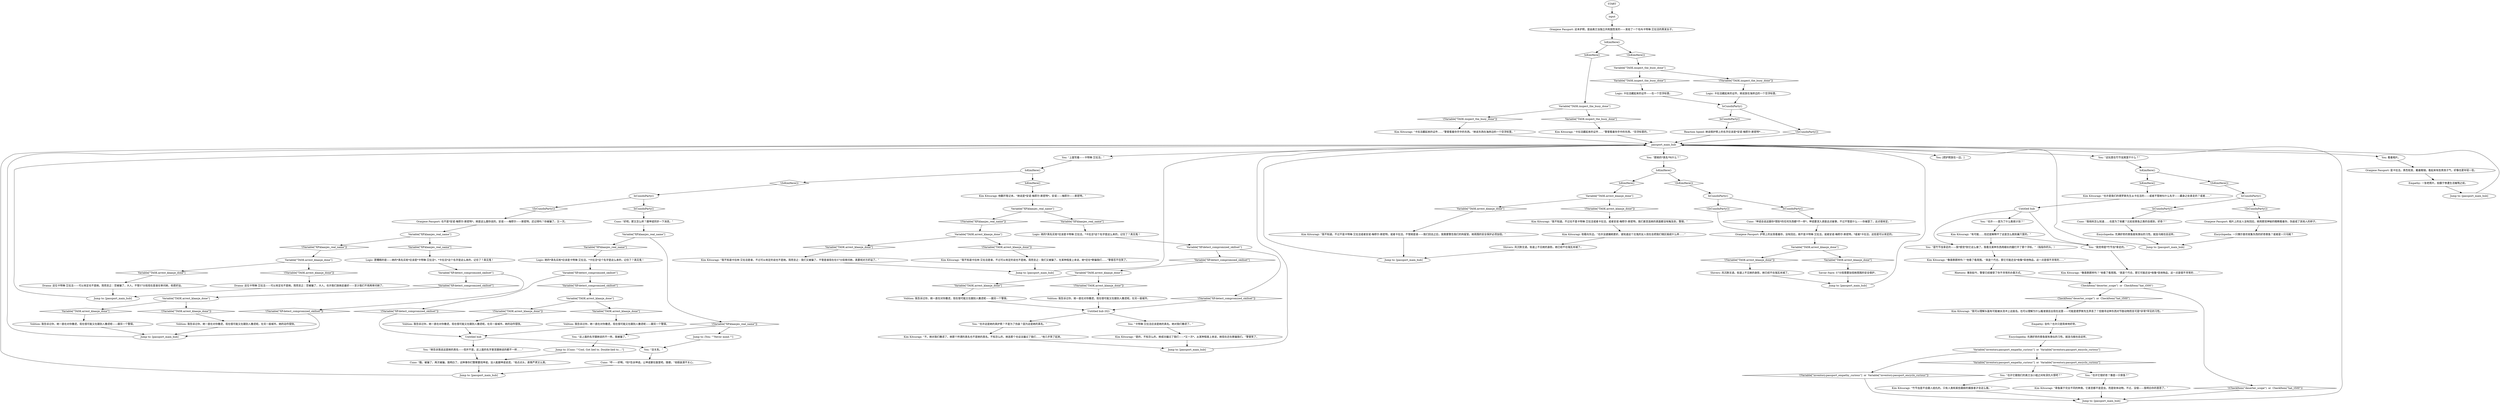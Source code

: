 # INVENTORY / KLAASJE PASSPORT
# This is the inventory interaction folder for the readable item: Klaasje's Passport!
# ==================================================
digraph G {
	  0 [label="START"];
	  1 [label="input"];
	  2 [label="Logic: 卡拉洁藏起来的证件——在一个空浮标里。"];
	  3 [label="Oranjese Passport: 相片上的女人没有回应。她用那双神秘的眼睛看着你，伪装成了其他人的样子。"];
	  4 [label="Encyclopedia: 一只偶尔喜欢收集东西的好奇章鱼？或者是一只乌贼？"];
	  5 [label="Cuno: “坤诺会说这跟你*想到*的任何东西都*不一样*。坤诺要深入调查这点破事，不过不管是什么——你被耍了。这点很肯定。”"];
	  6 [label="Shivers: 风沉默无语。街道上不见她的身影。她已经不在瑞瓦肖城了。"];
	  7 [label="Encyclopedia: 充满好奇的章鱼就有类似的习性。就连乌贼也会这样。"];
	  8 [label="Untitled hub (02)"];
	  9 [label="Kim Kitsuragi: 他翻开笔记本。“她说是*安诺·梅耶尔-斯密特*。安诺——梅耶尔——斯密特。”"];
	  10 [label="You: “也许它跟我们的奥兰治小姐之间有深仇大恨吧？”"];
	  11 [label="Kim Kitsuragi: “不。她对我们撒谎了。她那个所谓的真名也不是她的真名。不知怎么的，她连那个也设法骗过了我们……”他几乎笑了起来。"];
	  12 [label="Variable[\"TASK.arrest_klaasje_done\"]"];
	  13 [label="Variable[\"TASK.arrest_klaasje_done\"]", shape=diamond];
	  14 [label="!(Variable[\"TASK.arrest_klaasje_done\"])", shape=diamond];
	  15 [label="Jump to: [Cuno: \"\"Cool. Got lied to. Double-lied to....\"]"];
	  16 [label="Variable[\"TASK.arrest_klaasje_done\"]"];
	  17 [label="Variable[\"TASK.arrest_klaasje_done\"]", shape=diamond];
	  18 [label="!(Variable[\"TASK.arrest_klaasje_done\"])", shape=diamond];
	  19 [label="Empathy: 会吗？也许只是简单地好奇。"];
	  20 [label="Variable[\"TASK.arrest_klaasje_done\"]"];
	  21 [label="Variable[\"TASK.arrest_klaasje_done\"]", shape=diamond];
	  22 [label="!(Variable[\"TASK.arrest_klaasje_done\"])", shape=diamond];
	  23 [label="Variable[\"XP.klaasjes_real_name\"]"];
	  24 [label="Variable[\"XP.klaasjes_real_name\"]", shape=diamond];
	  25 [label="!(Variable[\"XP.klaasjes_real_name\"])", shape=diamond];
	  26 [label="Kim Kitsuragi: “像喜鹊那样吗？”他看了看周围。“真是个巧合。那它可能还会*收集*其他物品，这一点是很不寻常的……”"];
	  27 [label="Oranjese Passport: 是卡拉洁。黑色短发，戴着眼镜。看起来有些男孩子气，好像也更年轻一些。"];
	  28 [label="Kim Kitsuragi: “我不知道卡拉林·艾拉洁是谁，不过可以肯定的说也不是她。简而言之：我们又被骗了。在某种程度上来说，她*还在*欺骗我们……”警督忍不住笑了。"];
	  29 [label="You: [把护照放在一边。]"];
	  30 [label="Drama: 这位卡特琳·艾拉洁——可以肯定也不是她。简而言之：您被骗了，大人。也许我们放她走最好——至少我们不用再审问她了。"];
	  31 [label="Variable[\"TASK.arrest_klaasje_done\"]"];
	  32 [label="Variable[\"TASK.arrest_klaasje_done\"]", shape=diamond];
	  33 [label="!(Variable[\"TASK.arrest_klaasje_done\"])", shape=diamond];
	  34 [label="IsKimHere()"];
	  35 [label="IsKimHere()", shape=diamond];
	  36 [label="!(IsKimHere())", shape=diamond];
	  37 [label="Jump to: [passport_main_hub]"];
	  38 [label="Savoir Faire: 57分局需要加倍她周围的安全保护。"];
	  39 [label="Jump to: [passport_main_hub]"];
	  40 [label="You: “这玩意在竹节虫窝里干什么？”"];
	  41 [label="Untitled hub"];
	  42 [label="You: “是竹节虫拿走的——我*感觉*到它这么做了。我看见某种东西用细长的腿打开了那个浮标。”（指指你的头。）"];
	  43 [label="You: “卡特琳·艾拉洁应该是她的真名。她对我们撒谎了。”"];
	  44 [label="Variable[\"TASK.arrest_klaasje_done\"]"];
	  45 [label="Variable[\"TASK.arrest_klaasje_done\"]", shape=diamond];
	  46 [label="!(Variable[\"TASK.arrest_klaasje_done\"])", shape=diamond];
	  47 [label="Jump to: [passport_main_hub]"];
	  48 [label="Variable[\"XP.detect_compromized_skillset\"]"];
	  49 [label="Variable[\"XP.detect_compromized_skillset\"]", shape=diamond];
	  50 [label="!(Variable[\"XP.detect_compromized_skillset\"])", shape=diamond];
	  51 [label="You: “那她的*真名*叫什么？”"];
	  52 [label="Jump to: [passport_main_hub]"];
	  53 [label="Kim Kitsuragi: “卡拉洁藏起来的证件……”警督看着你手中的东西。“空浮标里的。”"];
	  54 [label="passport_main_hub"];
	  55 [label="You: 看着相片。"];
	  56 [label="Kim Kitsuragi: “是的，不知怎么的，她成功骗过了我们——*又一次*。从某种程度上来说，她现在还在欺骗我们。”警督笑了。"];
	  57 [label="Kim Kitsuragi: “我不知道卡拉林·艾拉洁是谁，不过可以肯定的说也不是她。简而言之：我们又被骗了。不管是谁现在在57分局审问她，真要祝对方好运了。”"];
	  58 [label="Variable[\"TASK.inspect_the_buoy_done\"]"];
	  59 [label="Variable[\"TASK.inspect_the_buoy_done\"]", shape=diamond];
	  60 [label="!(Variable[\"TASK.inspect_the_buoy_done\"])", shape=diamond];
	  61 [label="You: “这上面的名字跟她说的不一样。我被骗了。”"];
	  62 [label="Reaction Speed: 她说假护照上的名字应该是*安诺·梅耶尔-斯密特*……"];
	  63 [label="Volition: 我告诉过你，她一直在对你撒谎，现在很可能又在跟别人撒谎呢——跟另一个警探。"];
	  64 [label="Volition: 我告诉过你，她一直在对你撒谎，现在很可能又在跟别人撒谎呢。在另一座城市。她的动作很快。"];
	  65 [label="Kim Kitsuragi: “像喜鹊那样吗？”他看了看周围。“真是个巧合。那它可能还会*收集*其他物品，这一点是很不寻常的……”"];
	  66 [label="CheckItem(\"deserter_scope\")  or  CheckItem(\"hat_t500\")"];
	  67 [label="CheckItem(\"deserter_scope\")  or  CheckItem(\"hat_t500\")", shape=diamond];
	  68 [label="!(CheckItem(\"deserter_scope\")  or  CheckItem(\"hat_t500\"))", shape=diamond];
	  69 [label="Jump to: [passport_main_hub]"];
	  70 [label="Kim Kitsuragi: “我不知道。不过也不是卡特琳·艾拉洁或者卡拉洁。或者安诺·梅耶尔-斯密特。我们甚至连她的表面都没有触及到，警探。”"];
	  71 [label="Kim Kitsuragi: “卡拉洁藏起来的证件……”警督看着你手中的东西。“她说东西在海岸边的一个空浮标里。”"];
	  72 [label="Encyclopedia: 充满好奇的章鱼就有类似的习性。就连乌贼也会这样。"];
	  73 [label="Oranjese Passport: 也不是*安诺·梅耶尔-斯密特*。她是这么跟你说的。安诺——梅耶尔——斯密特。还记得吗？你被骗了。又一次。"];
	  74 [label="Oranjese Passport: 护照上的女孩看着你，没有回应。她不是卡特琳·艾拉洁。或者安诺·梅耶尔-斯密特。*或者*卡拉洁。这些是可以肯定的。"];
	  75 [label="You: “上面写着——卡特琳·艾拉洁。”"];
	  76 [label="IsKimHere()"];
	  77 [label="IsKimHere()", shape=diamond];
	  78 [label="!(IsKimHere())", shape=diamond];
	  79 [label="You: “她告诉我说这是她的真名——但并不是。这上面的名字甚至跟她说的都不一样……”"];
	  80 [label="Jump to: [passport_main_hub]"];
	  81 [label="Empathy: 一张老照片。拍摄于惨遭生活摧残之前。"];
	  82 [label="Kim Kitsuragi: “章鱼属于完全不同的种类。它甚至都不是昆虫，而是软体动物。不过，没错——我明白你的意思了。”"];
	  83 [label="Kim Kitsuragi: “竹节虫是不会跟人结仇的。只有人类和某些跟踪的捕食者才会这么做。”"];
	  84 [label="Jump to: [passport_main_hub]"];
	  85 [label="Variable[\"XP.klaasjes_real_name\"]"];
	  86 [label="Variable[\"XP.klaasjes_real_name\"]", shape=diamond];
	  87 [label="!(Variable[\"XP.klaasjes_real_name\"])", shape=diamond];
	  88 [label="Jump to: [passport_main_hub]"];
	  89 [label="Jump to: [You: \"\"Never mind.\"\"]"];
	  90 [label="Logic: 更糟糕的是——她的*真名实姓*应该是*卡特琳·艾拉洁*。*卡拉洁*这个名字是这么来的，记住了？真见鬼！"];
	  91 [label="Kim Kitsuragi: “有可能……但还是解释不了这是怎么跑到巢穴里的。”"];
	  92 [label="You: “也许这是她的真护照？不是为了伪装？因为这是她的真名。”"];
	  93 [label="Jump to: [passport_main_hub]"];
	  94 [label="Oranjese Passport: 这本护照，是由奥兰治独立共和国签发的——发给了一个名叫卡特琳·艾拉洁的黑发女子。"];
	  95 [label="Volition: 我告诉过你，她一直在对你撒谎，现在很可能又在跟别人撒谎呢——跟另一个警探。"];
	  96 [label="Logic: 她的*真名实姓*应该是卡特琳·艾拉洁。*卡拉洁*这个名字是这么来的，记住了？真见鬼！"];
	  97 [label="Cuno: “哼——好啊。*别*告诉坤诺。让坤诺蒙在鼓里吧。随便。”他假装漠不关心。"];
	  98 [label="Variable[\"XP.klaasjes_real_name\"]"];
	  99 [label="Variable[\"XP.klaasjes_real_name\"]", shape=diamond];
	  100 [label="!(Variable[\"XP.klaasjes_real_name\"])", shape=diamond];
	  101 [label="Rhetoric: 事到如今，警督已经接受了你不寻常的办案方式。"];
	  102 [label="Volition: 我告诉过你，她一直在对你撒谎，现在很可能又在跟别人撒谎呢。在另一座城市。"];
	  103 [label="Kim Kitsuragi: “我不知道。不过不是卡特琳·艾拉洁或者安诺·梅耶尔-斯密特。或者卡拉洁。不管她是谁——我们回去之后，我需要警告我们的拘留室。她周围的安全保护必须加倍。”"];
	  104 [label="IsCunoInParty()"];
	  105 [label="IsCunoInParty()", shape=diamond];
	  106 [label="!(IsCunoInParty())", shape=diamond];
	  107 [label="Drama: 这位卡特琳·艾拉洁——可以肯定也不是她。简而言之：您被骗了，大人。不管57分局现在是谁在审问她，祝君好运。"];
	  108 [label="Variable[\"inventory.passport_empathy_curious\"]  or  Variable[\"inventory.passport_encyclo_curious\"]"];
	  109 [label="Variable[\"inventory.passport_empathy_curious\"]  or  Variable[\"inventory.passport_encyclo_curious\"]", shape=diamond];
	  110 [label="!(Variable[\"inventory.passport_empathy_curious\"]  or  Variable[\"inventory.passport_encyclo_curious\"])", shape=diamond];
	  112 [label="IsCunoInParty()"];
	  113 [label="IsCunoInParty()", shape=diamond];
	  114 [label="!(IsCunoInParty())", shape=diamond];
	  115 [label="Variable[\"TASK.inspect_the_buoy_done\"]"];
	  116 [label="Variable[\"TASK.inspect_the_buoy_done\"]", shape=diamond];
	  117 [label="!(Variable[\"TASK.inspect_the_buoy_done\"])", shape=diamond];
	  118 [label="Cuno: “我他妈怎么知道……也是为了收藏？比如说章鱼之类的会感到，好奇？”"];
	  119 [label="IsKimHere()"];
	  120 [label="IsKimHere()", shape=diamond];
	  121 [label="!(IsKimHere())", shape=diamond];
	  122 [label="Variable[\"XP.detect_compromized_skillset\"]"];
	  123 [label="Variable[\"XP.detect_compromized_skillset\"]", shape=diamond];
	  124 [label="!(Variable[\"XP.detect_compromized_skillset\"])", shape=diamond];
	  125 [label="Cuno: “酷。被骗了。两次被骗。我明白了。这种事你们警察要找坤诺。没人能跟坤诺说谎。”他点点头，表情严肃又认真。"];
	  126 [label="Variable[\"XP.detect_compromized_skillset\"]"];
	  127 [label="Variable[\"XP.detect_compromized_skillset\"]", shape=diamond];
	  128 [label="!(Variable[\"XP.detect_compromized_skillset\"])", shape=diamond];
	  129 [label="Kim Kitsuragi: “我可以理解头盔有可能被水流冲上这座岛。也可以理解为什么瞄准镜会出现在这里——可能是德罗斯先生弄丢了？但搜寻这种东西对节肢动物而言可是*非常*罕见的习性。”"];
	  130 [label="You: “也许它很好奇？像是一只章鱼？”"];
	  131 [label="Shivers: 风沉默无语。街道上不见她的身影。她已经不在瑞瓦肖城了。"];
	  132 [label="IsCunoInParty()"];
	  133 [label="IsCunoInParty()", shape=diamond];
	  134 [label="!(IsCunoInParty())", shape=diamond];
	  135 [label="Untitled hub"];
	  136 [label="You: “没关系。”"];
	  137 [label="IsKimHere()"];
	  138 [label="IsKimHere()", shape=diamond];
	  139 [label="!(IsKimHere())", shape=diamond];
	  140 [label="Variable[\"TASK.arrest_klaasje_done\"]"];
	  141 [label="Variable[\"TASK.arrest_klaasje_done\"]", shape=diamond];
	  142 [label="!(Variable[\"TASK.arrest_klaasje_done\"])", shape=diamond];
	  143 [label="Jump to: [passport_main_hub]"];
	  144 [label="Logic: 她的*真名实姓*应该是卡特琳·艾拉洁。*卡拉洁*这个名字是这么来的，记住了？真见鬼！"];
	  145 [label="Volition: 我告诉过你，她一直在对你撒谎，现在很可能又在跟别人撒谎呢。在另一座城市。她的动作很快。"];
	  146 [label="Variable[\"TASK.arrest_klaasje_done\"]"];
	  147 [label="Variable[\"TASK.arrest_klaasje_done\"]", shape=diamond];
	  148 [label="!(Variable[\"TASK.arrest_klaasje_done\"])", shape=diamond];
	  149 [label="Kim Kitsuragi: “也许是我们的德罗斯先生从卡拉洁的——或者不管她叫什么名字——藏身之处拿走的？或者……”"];
	  150 [label="You: “我觉得是*竹节虫*拿走的。”"];
	  151 [label="Volition: 我告诉过你，她一直在对你撒谎，现在很可能又在跟别人撒谎呢——跟另一个警探。"];
	  152 [label="Logic: 卡拉洁藏起来的证件。她说放在海岸边的一个空浮标里。"];
	  153 [label="Cuno: “好吧。那又怎么样？跟坤诺同步一下消息。”"];
	  154 [label="IsCunoInParty()"];
	  155 [label="IsCunoInParty()", shape=diamond];
	  156 [label="!(IsCunoInParty())", shape=diamond];
	  157 [label="You: “也许——是为了什么勒索计划？”"];
	  158 [label="Kim Kitsuragi: 他看向东边。“也许没逮捕她更好。谁知道这个见鬼的女人现在会把我们辖区搞成什么样……”"];
	  0 -> 1
	  1 -> 94
	  2 -> 154
	  3 -> 4
	  4 -> 88
	  5 -> 74
	  6 -> 39
	  7 -> 108
	  8 -> 43
	  8 -> 92
	  9 -> 85
	  10 -> 83
	  11 -> 93
	  12 -> 13
	  12 -> 14
	  13 -> 151
	  14 -> 102
	  15 -> 125
	  16 -> 17
	  16 -> 18
	  17 -> 63
	  18 -> 64
	  19 -> 7
	  20 -> 21
	  20 -> 22
	  21 -> 103
	  22 -> 70
	  23 -> 24
	  23 -> 25
	  24 -> 144
	  25 -> 89
	  25 -> 61
	  26 -> 66
	  27 -> 81
	  28 -> 143
	  30 -> 37
	  31 -> 32
	  31 -> 33
	  32 -> 38
	  33 -> 6
	  34 -> 35
	  34 -> 36
	  35 -> 149
	  36 -> 132
	  37 -> 54
	  38 -> 39
	  39 -> 54
	  40 -> 34
	  41 -> 42
	  41 -> 157
	  41 -> 150
	  42 -> 65
	  43 -> 56
	  44 -> 45
	  44 -> 46
	  45 -> 95
	  46 -> 145
	  47 -> 54
	  48 -> 49
	  48 -> 50
	  49 -> 12
	  50 -> 8
	  51 -> 137
	  52 -> 54
	  53 -> 54
	  54 -> 40
	  54 -> 75
	  54 -> 51
	  54 -> 55
	  54 -> 29
	  55 -> 27
	  56 -> 93
	  57 -> 143
	  58 -> 59
	  58 -> 60
	  59 -> 53
	  60 -> 71
	  61 -> 15
	  62 -> 54
	  63 -> 80
	  64 -> 80
	  65 -> 101
	  66 -> 67
	  66 -> 68
	  67 -> 129
	  68 -> 84
	  69 -> 54
	  70 -> 158
	  71 -> 54
	  72 -> 88
	  73 -> 98
	  74 -> 31
	  75 -> 119
	  76 -> 77
	  76 -> 78
	  77 -> 58
	  78 -> 115
	  79 -> 125
	  80 -> 54
	  81 -> 69
	  82 -> 84
	  83 -> 84
	  84 -> 54
	  85 -> 86
	  85 -> 87
	  86 -> 96
	  87 -> 140
	  88 -> 54
	  89 -> 136
	  90 -> 126
	  91 -> 42
	  91 -> 150
	  92 -> 11
	  93 -> 54
	  94 -> 76
	  95 -> 135
	  96 -> 48
	  97 -> 47
	  98 -> 99
	  98 -> 100
	  99 -> 90
	  100 -> 146
	  101 -> 66
	  102 -> 8
	  103 -> 52
	  104 -> 105
	  104 -> 106
	  105 -> 153
	  106 -> 73
	  107 -> 37
	  108 -> 109
	  108 -> 110
	  109 -> 130
	  109 -> 10
	  110 -> 84
	  112 -> 113
	  112 -> 114
	  113 -> 5
	  114 -> 74
	  115 -> 116
	  115 -> 117
	  116 -> 2
	  117 -> 152
	  118 -> 72
	  119 -> 120
	  119 -> 121
	  120 -> 9
	  121 -> 104
	  122 -> 123
	  122 -> 124
	  123 -> 44
	  124 -> 135
	  125 -> 47
	  126 -> 128
	  126 -> 127
	  127 -> 16
	  128 -> 80
	  129 -> 19
	  130 -> 82
	  131 -> 52
	  132 -> 133
	  132 -> 134
	  133 -> 118
	  134 -> 3
	  135 -> 136
	  135 -> 79
	  136 -> 97
	  137 -> 138
	  137 -> 139
	  138 -> 20
	  139 -> 112
	  140 -> 141
	  140 -> 142
	  141 -> 57
	  142 -> 28
	  143 -> 54
	  144 -> 122
	  145 -> 135
	  146 -> 147
	  146 -> 148
	  147 -> 107
	  148 -> 30
	  149 -> 41
	  150 -> 26
	  151 -> 8
	  152 -> 154
	  153 -> 23
	  154 -> 155
	  154 -> 156
	  155 -> 62
	  156 -> 54
	  157 -> 91
	  158 -> 131
}

